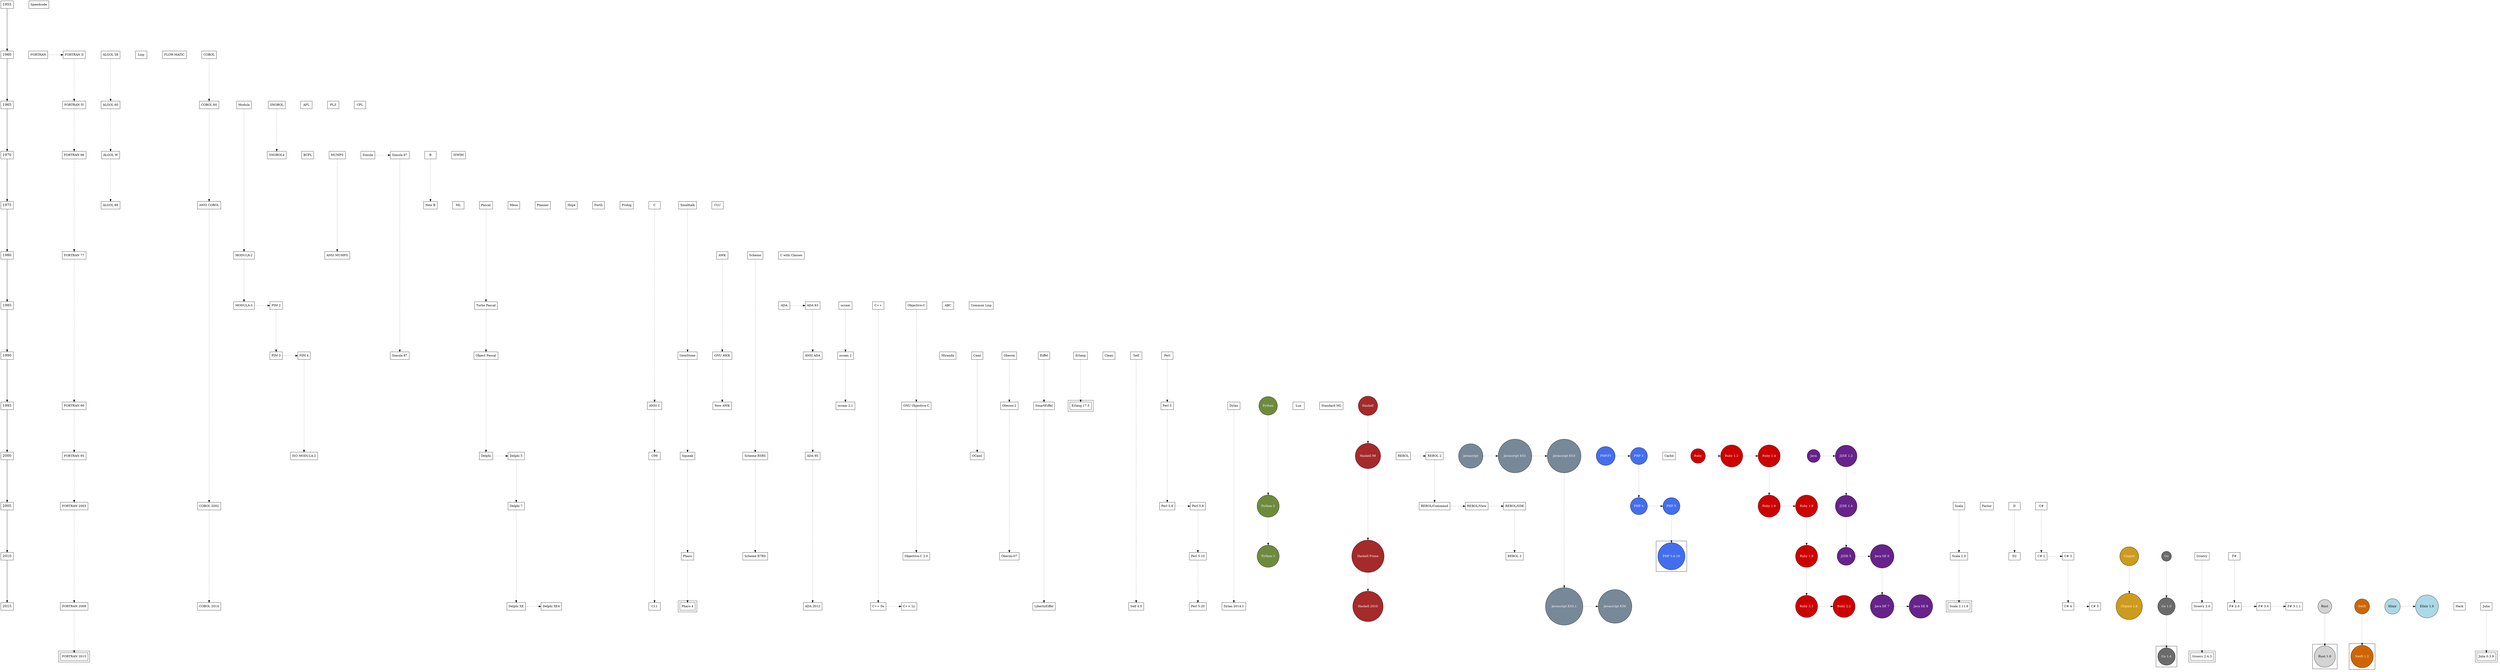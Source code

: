 digraph G {
    ranksep="1.0 equally";
    nodesep="1.0 equally";
    ratio=auto;
    concentrate=true;
    compound=true;
    {
        node [shape=box, fontsize=16];
        /* the time-line graph */
        1955 -> 1960 -> 1965 -> 1970 -> 1975 -> 1980 -> 1985 -> 1990 -> 1995 -> 2000 -> 2005 -> 2010 -> 2015
        /* ancestor programs */
        
    }

    node [shape=box];
    
    { rank = same; 1955; "Speedcode" }
    
    { rank = same; 1960; "FORTRAN"; "FORTRAN II"; "ALGOL 58"; "Lisp"; "FLOW-MATIC"; "COBOL" }
    
    { rank = same; 1965; "FORTRAN IV"; "ALGOL 60"; "Modula"; "COBOL 60"; "SNOBOL"; "APL"; "PL/I"; "CPL" }
    
    { rank = same; 1970; "FORTRAN 66"; "ALGOL W"; "BCPL"; "MUMPS"; "SNOBOL4"; "Simula 67"; "B"; "Simula"; "ISWIM" }
    
    { rank = same; 1975; "ALGOL 68"; "ML"; "Pascal"; "Mesa"; "Planner"; "Hope"; "Forth"; "Prolog"; "New B"; "C"; "Smalltalk"; "CLU"; "ANSI COBOL" }
    
    { rank = same; 1980; "FORTRAN 77"; "AWK"; "ANSI MUMPS"; "MODULA-2"; "Scheme"; "C with Classes" }
    
    { rank = same; 1985; "MODULA-3"; "PIM 2"; "ADA 83"; "occam"; "C++"; "Objective-C"; "Turbo Pascal"; "ABC"; "ADA"; "Common Lisp" }
    
    { rank = same; 1990; "PIM 3"; "Miranda"; "Caml"; "PIM 4"; "GNU AWK"; "Object Pascal"; "Oberon"; "GemStone"; "Eiffel"; "Erlang"; "ANSI ADA"; "Simula 87"; "occam 2"; "Clean"; "Self"; "Perl" }
    
    { rank = same; 1995; "FORTRAN 90"; "Dylan"; "GNU Objective-C"; "Oberon-2"; "Python"; "New AWK"; "Lua"; "Perl 5"; "ANSI C"; "Standard ML"; "Haskell"; "SmartEiffel"; "occam 2.1" }
    
    { rank = same; 2000; "FORTRAN 95"; "Haskell 98"; "REBOL"; "Javascript ES1"; "PHP 3"; "ISO MODULA-2"; "Squeak"; "Caché"; "OCaml"; "Ruby"; "Delphi"; "ADA 95"; "Javascript"; "Java"; "PHP/FI"; "Delphi 5"; "C99"; "REBOL 2"; "Javascript ES3"; "Ruby 1.4"; "Scheme R5RS"; "J2SE 1.2"; "Ruby 1.2" }
    
    { rank = same; 2005; "FORTRAN 2003"; "PHP 5"; "Delphi 7"; "REBOL/SDK"; "Scala"; "Factor"; "Ruby 1.8"; "COBOL 2002"; "REBOL/View"; "J2SE 1.4"; "Perl 5.8"; "D"; "REBOL/Command"; "C#"; "Perl 5.6"; "Python 2"; "PHP 4"; "Ruby 1.6" }
    
    { rank = same; 2010; "Oberon-07"; "D2"; "Scheme R7RS"; "Clojure"; "C# 3"; "Go"; "Perl 5.10"; "Ruby 1.9"; "Groovy"; "Pharo"; "REBOL 3"; "Python 3"; "Haskell Prime"; "Objective-C 2.0"; "Scala 2.0"; "Java SE 6"; "F#"; "C# 2"; "J2SE 5" }
    
    { rank = same; 2015; "FORTRAN 2008"; "Haskell 2010"; "F# 2.0"; "C# 4"; "Delphi XE"; "C11"; "C++ 0x"; "Javascript ES5.1"; "Rust"; "Java SE 7"; "Delphi XE4"; "LibertyEiffel"; "C# 5"; "Ruby 2.1"; "COBOL 2014"; "Self 4.5"; "Dylan 2014.1"; "Clojure 1.6"; "F# 3.1.1"; "C++ 1y"; "Swift"; "Elixir 1.0"; "Javascript ES6"; "Java SE 8"; "Perl 5.20"; "Hack"; "Ruby 2.2"; "ADA 2012"; "Julia"; "F# 3.0"; "Elixir"; "Go 1.0"; "Groovy 2.0" }
    

	
	subgraph cluster0 {
        "FORTRAN" -> "FORTRAN II" -> "FORTRAN IV" -> "FORTRAN 66" -> "FORTRAN 77" -> "FORTRAN 90" -> "FORTRAN 95" -> "FORTRAN 2003" -> "FORTRAN 2008" -> "FORTRAN 2015" [style=dotted]
    }
	
	subgraph cluster1 {
        "ALGOL 58" -> "ALGOL 60" -> "ALGOL W" -> "ALGOL 68" [style=dotted]
    }
	
	subgraph cluster2 {
        "Modula" -> "MODULA-2" -> "MODULA-3" -> "PIM 2" -> "PIM 3" -> "PIM 4" -> "ISO MODULA-2" [style=dotted]
    }
	
	subgraph cluster3 {
        "Pascal" -> "Turbo Pascal" -> "Object Pascal" -> "Delphi" -> "Delphi 5" -> "Delphi 7" -> "Delphi XE" -> "Delphi XE4" [style=dotted]
    }
	
	subgraph cluster4 {
        "Oberon" -> "Oberon-2" -> "Oberon-07" [style=dotted]
    }
	
	subgraph cluster5 {
        "SNOBOL" -> "SNOBOL4" [style=dotted]
    }
	
	subgraph cluster6 {
        "AWK" -> "GNU AWK" -> "New AWK" [style=dotted]
    }
	
	subgraph cluster7 {
        "COBOL" -> "COBOL 60" -> "ANSI COBOL" -> "COBOL 2002" -> "COBOL 2014" [style=dotted]
    }
	
	subgraph cluster8 {
        "ADA" -> "ADA 83" -> "ANSI ADA" -> "ADA 95" -> "ADA 2012" [style=dotted]
    }
	
	subgraph cluster9 {
        "B" -> "New B" [style=dotted]
    }
	
	subgraph cluster10 {
        "C" -> "ANSI C" -> "C99" -> "C11" [style=dotted]
    }
	
	subgraph cluster11 {
        "D" -> "D2" [style=dotted]
    }
	
	subgraph cluster12 {
        "Simula" -> "Simula 67" -> "Simula 87" [style=dotted]
    }
	
	subgraph cluster13 {
        "Smalltalk" -> "GemStone" -> "Squeak" -> "Pharo" -> "Pharo 4" [style=dotted]
    }
	
	subgraph cluster14 {
        "Eiffel" -> "SmartEiffel" -> "LibertyEiffel" [style=dotted]
    }
	
	subgraph cluster15 {
        "MUMPS" -> "ANSI MUMPS" [style=dotted]
    }
	
	subgraph cluster16 {
        "occam" -> "occam 2" -> "occam 2.1" [style=dotted]
    }
	
	subgraph cluster17 {
        "Self" -> "Self 4.5" [style=dotted]
    }
	
	subgraph cluster18 {
        "Julia" -> "Julia 0.3.9" [style=dotted]
    }
	
	subgraph cluster19 {
        "Caml" -> "OCaml" [style=dotted]
    }
	
	subgraph cluster20 {
        "Scheme" -> "Scheme R5RS" -> "Scheme R7RS" [style=dotted]
    }
	
	subgraph cluster21 {
        "Dylan" -> "Dylan 2014.1" [style=dotted]
    }
	
	subgraph cluster22 {
        "Clojure" -> "Clojure 1.6" [style=dotted]
    }
	
	subgraph cluster23 {
        "Haskell" -> "Haskell 98" -> "Haskell Prime" -> "Haskell 2010" [style=dotted]
    }
	
	subgraph cluster24 {
        "F#" -> "F# 2.0" -> "F# 3.0" -> "F# 3.1.1" [style=dotted]
    }
	
	subgraph cluster25 {
        "REBOL" -> "REBOL 2" -> "REBOL/Command" -> "REBOL/View" -> "REBOL/SDK" -> "REBOL 3" [style=dotted]
    }
	
	subgraph cluster26 {
        "C++" -> "C++ 0x" -> "C++ 1y" [style=dotted]
    }
	
	subgraph cluster27 {
        "C#" -> "C# 2" -> "C# 3" -> "C# 4" -> "C# 5" [style=dotted]
    }
	
	subgraph cluster28 {
        "Objective-C" -> "GNU Objective-C" -> "Objective-C 2.0" [style=dotted]
    }
	
	subgraph cluster29 {
        "Swift" -> "Swift 1.2" [style=dotted]
    }
	
	subgraph cluster30 {
        "Erlang" -> "Erlang 17.5" [style=dotted]
    }
	
	subgraph cluster31 {
        "Elixir" -> "Elixir 1.0" [style=dotted]
    }
	
	subgraph cluster32 {
        "Go" -> "Go 1.0" -> "Go 1.4" [style=dotted]
    }
	
	subgraph cluster33 {
        "Javascript" -> "Javascript ES1" -> "Javascript ES3" -> "Javascript ES5.1" -> "Javascript ES6" [style=dotted]
    }
	
	subgraph cluster34 {
        "Rust" -> "Rust 1.0" [style=dotted]
    }
	
	subgraph cluster35 {
        "Scala" -> "Scala 2.0" -> "Scala 2.11.6" [style=dotted]
    }
	
	subgraph cluster36 {
        "Java" -> "J2SE 1.2" -> "J2SE 1.4" -> "J2SE 5" -> "Java SE 6" -> "Java SE 7" -> "Java SE 8" [style=dotted]
    }
	
	subgraph cluster37 {
        "Perl" -> "Perl 5" -> "Perl 5.6" -> "Perl 5.8" -> "Perl 5.10" -> "Perl 5.20" [style=dotted]
    }
	
	subgraph cluster38 {
        "Python" -> "Python 2" -> "Python 3" [style=dotted]
    }
	
	subgraph cluster39 {
        "PHP/FI" -> "PHP 3" -> "PHP 4" -> "PHP 5" -> "PHP 5.6.10" [style=dotted]
    }
	
	subgraph cluster40 {
        "Ruby" -> "Ruby 1.2" -> "Ruby 1.4" -> "Ruby 1.6" -> "Ruby 1.8" -> "Ruby 1.9" -> "Ruby 2.1" -> "Ruby 2.2" [style=dotted]
    }
	
	subgraph cluster41 {
        "Groovy" -> "Groovy 2.0" -> "Groovy 2.4.3" [style=dotted]
    }
	

    
        
        
        
        
        
        
        
        
        
        
        
        
        
        
        
        
        
        
        
        
        
        
        
        "Clojure" [shape=circle, style=filled, fontcolor=white, fillcolor=goldenrod3]
        
            
            "Clojure 1.6" [shape=circle, style=filled, fontcolor=white, fillcolor=goldenrod3]
        
    
        
        "Haskell" [shape=circle, style=filled, fontcolor=white, fillcolor=brown]
        
            
            "Haskell 98" [shape=circle, style=filled, fontcolor=white, fillcolor=brown]
        
            
            "Haskell Prime" [shape=circle, style=filled, fontcolor=white, fillcolor=brown]
        
            
            "Haskell 2010" [shape=circle, style=filled, fontcolor=white, fillcolor=brown]
        
    
        
        
        
        
        
        
        "Swift" [shape=circle, style=filled, fontcolor=white, fillcolor=darkorange3]
        
            
            "Swift 1.2" [shape=circle, style=filled, fontcolor=white, fillcolor=darkorange3]
        
    
        
        
        "Elixir" [shape=circle, style=filled, fontcolor=black, fillcolor=lightblue]
        
            
            "Elixir 1.0" [shape=circle, style=filled, fontcolor=black, fillcolor=lightblue]
        
    
        
        "Go" [shape=circle, style=filled, fontcolor=white, fillcolor=gray42]
        
            
            "Go 1.0" [shape=circle, style=filled, fontcolor=white, fillcolor=gray42]
        
            
            "Go 1.4" [shape=circle, style=filled, fontcolor=white, fillcolor=gray42]
        
    
        
        "Javascript" [shape=circle, style=filled, fontcolor=white, fillcolor=lightslategray]
        
            
            "Javascript ES1" [shape=circle, style=filled, fontcolor=white, fillcolor=lightslategray]
        
            
            "Javascript ES3" [shape=circle, style=filled, fontcolor=white, fillcolor=lightslategray]
        
            
            "Javascript ES5.1" [shape=circle, style=filled, fontcolor=white, fillcolor=lightslategray]
        
            
            "Javascript ES6" [shape=circle, style=filled, fontcolor=white, fillcolor=lightslategray]
        
    
        
        "Rust" [shape=circle, style=filled, fontcolor=black, fillcolor=lightgrey]
        
            
            "Rust 1.0" [shape=circle, style=filled, fontcolor=black, fillcolor=lightgrey]
        
    
        
        
        "Java" [shape=circle, style=filled, fontcolor=white, fillcolor=darkorchid4]
        
            
            "J2SE 1.2" [shape=circle, style=filled, fontcolor=white, fillcolor=darkorchid4]
        
            
            "J2SE 1.4" [shape=circle, style=filled, fontcolor=white, fillcolor=darkorchid4]
        
            
            "J2SE 5" [shape=circle, style=filled, fontcolor=white, fillcolor=darkorchid4]
        
            
            "Java SE 6" [shape=circle, style=filled, fontcolor=white, fillcolor=darkorchid4]
        
            
            "Java SE 7" [shape=circle, style=filled, fontcolor=white, fillcolor=darkorchid4]
        
            
            "Java SE 8" [shape=circle, style=filled, fontcolor=white, fillcolor=darkorchid4]
        
    
        
        
        "Python" [shape=circle, style=filled, fontcolor=white, fillcolor=darkolivegreen4]
        
            
            "Python 2" [shape=circle, style=filled, fontcolor=white, fillcolor=darkolivegreen4]
        
            
            "Python 3" [shape=circle, style=filled, fontcolor=white, fillcolor=darkolivegreen4]
        
    
        
        "PHP/FI" [shape=circle, style=filled, fontcolor=white, fillcolor=royalblue2]
        
            
            "PHP 3" [shape=circle, style=filled, fontcolor=white, fillcolor=royalblue2]
        
            
            "PHP 4" [shape=circle, style=filled, fontcolor=white, fillcolor=royalblue2]
        
            
            "PHP 5" [shape=circle, style=filled, fontcolor=white, fillcolor=royalblue2]
        
            
            "PHP 5.6.10" [shape=circle, style=filled, fontcolor=white, fillcolor=royalblue2]
        
    
        
        "Ruby" [shape=circle, style=filled, fontcolor=white, fillcolor=red3]
        
            
            "Ruby 1.2" [shape=circle, style=filled, fontcolor=white, fillcolor=red3]
        
            
            "Ruby 1.4" [shape=circle, style=filled, fontcolor=white, fillcolor=red3]
        
            
            "Ruby 1.6" [shape=circle, style=filled, fontcolor=white, fillcolor=red3]
        
            
            "Ruby 1.8" [shape=circle, style=filled, fontcolor=white, fillcolor=red3]
        
            
            "Ruby 1.9" [shape=circle, style=filled, fontcolor=white, fillcolor=red3]
        
            
            "Ruby 2.1" [shape=circle, style=filled, fontcolor=white, fillcolor=red3]
        
            
            "Ruby 2.2" [shape=circle, style=filled, fontcolor=white, fillcolor=red3]
        
    
        

    
}
